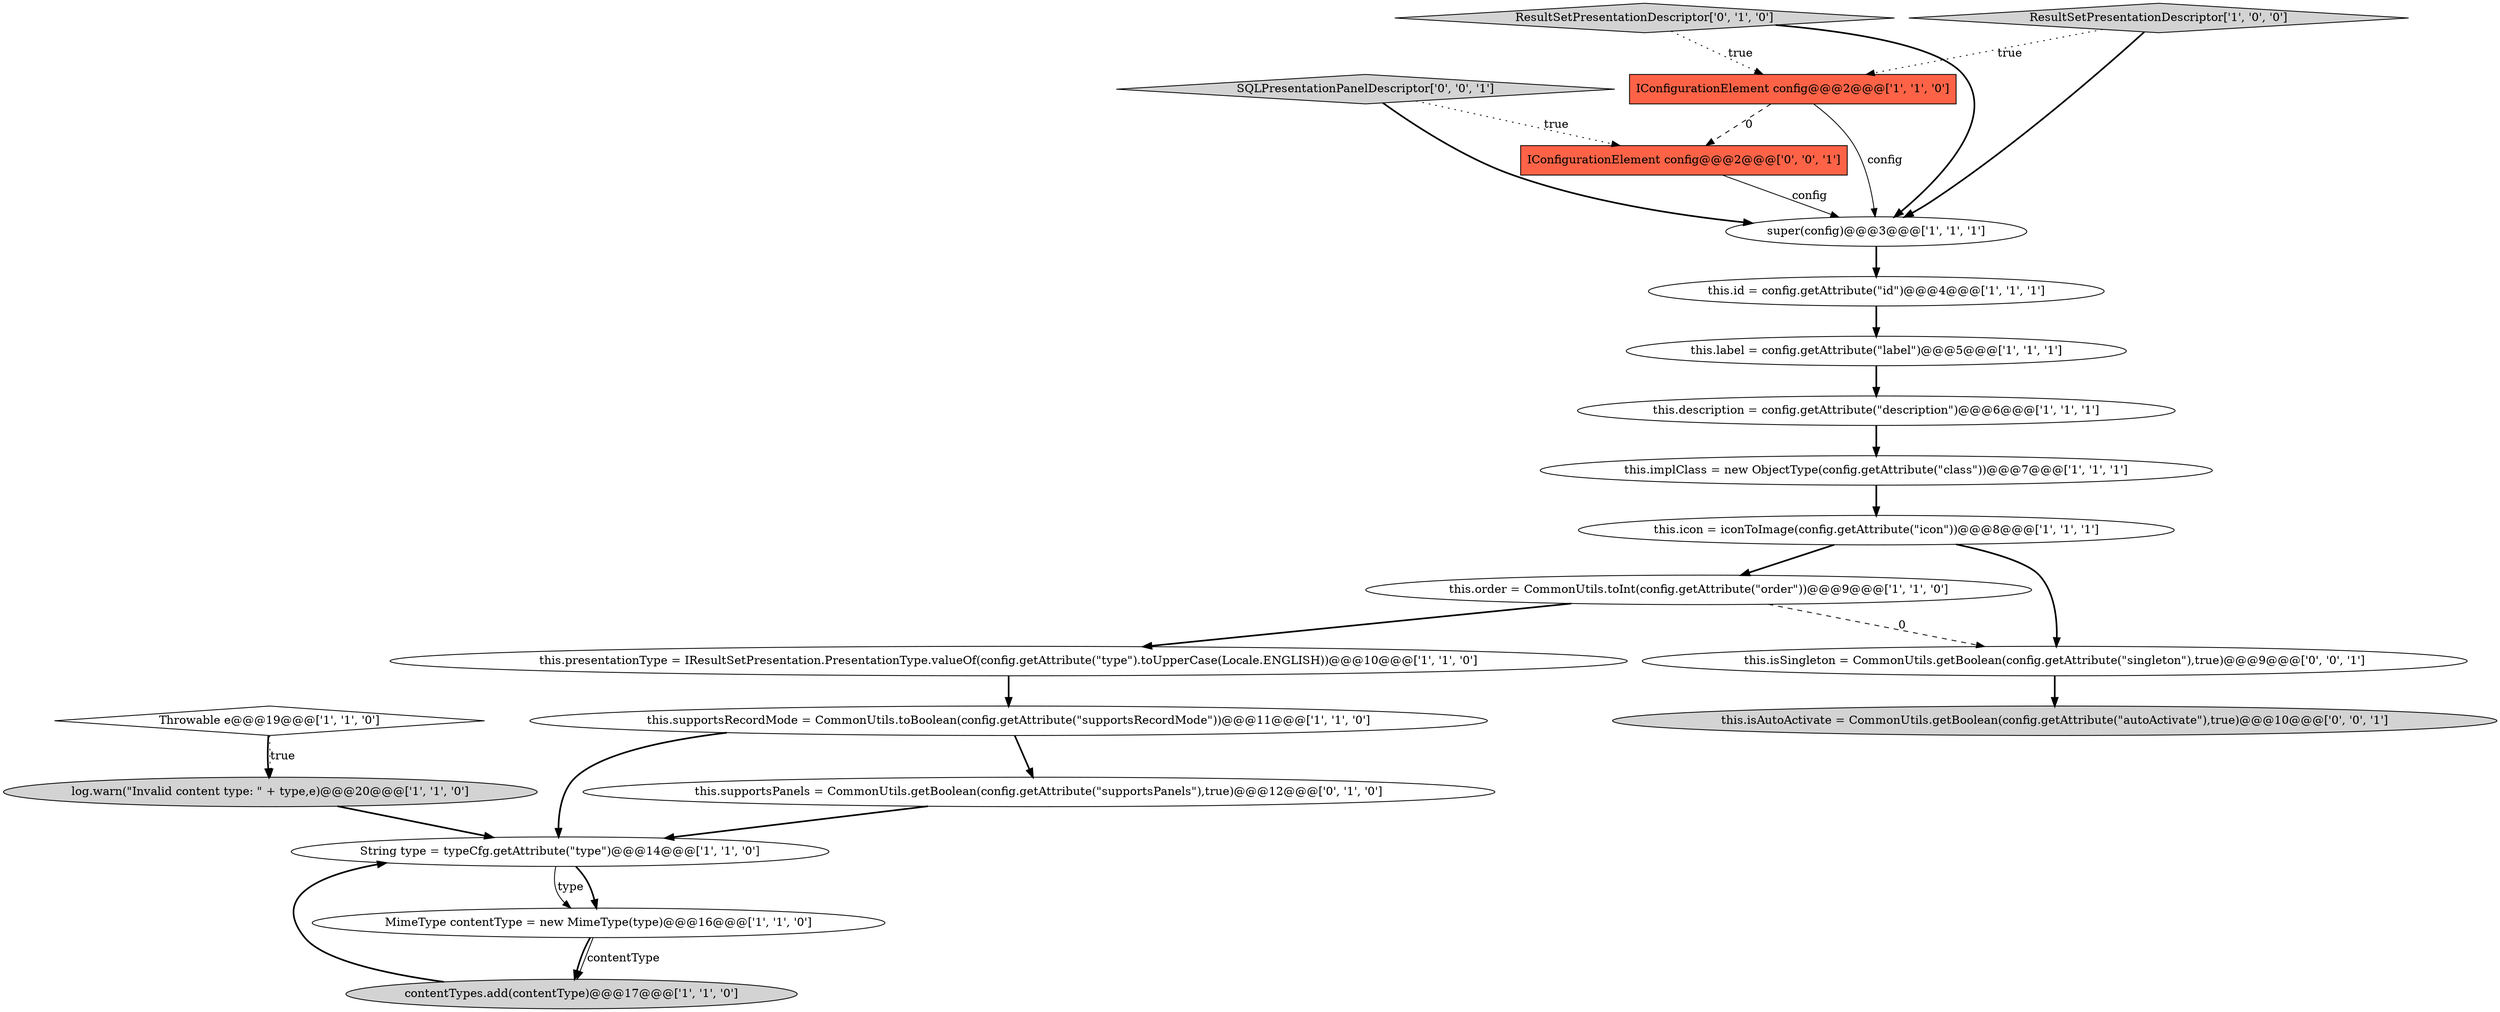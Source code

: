 digraph {
12 [style = filled, label = "this.label = config.getAttribute(\"label\")@@@5@@@['1', '1', '1']", fillcolor = white, shape = ellipse image = "AAA0AAABBB1BBB"];
11 [style = filled, label = "IConfigurationElement config@@@2@@@['1', '1', '0']", fillcolor = tomato, shape = box image = "AAA0AAABBB1BBB"];
21 [style = filled, label = "SQLPresentationPanelDescriptor['0', '0', '1']", fillcolor = lightgray, shape = diamond image = "AAA0AAABBB3BBB"];
15 [style = filled, label = "this.implClass = new ObjectType(config.getAttribute(\"class\"))@@@7@@@['1', '1', '1']", fillcolor = white, shape = ellipse image = "AAA0AAABBB1BBB"];
3 [style = filled, label = "log.warn(\"Invalid content type: \" + type,e)@@@20@@@['1', '1', '0']", fillcolor = lightgray, shape = ellipse image = "AAA0AAABBB1BBB"];
17 [style = filled, label = "ResultSetPresentationDescriptor['0', '1', '0']", fillcolor = lightgray, shape = diamond image = "AAA0AAABBB2BBB"];
10 [style = filled, label = "contentTypes.add(contentType)@@@17@@@['1', '1', '0']", fillcolor = lightgray, shape = ellipse image = "AAA0AAABBB1BBB"];
0 [style = filled, label = "ResultSetPresentationDescriptor['1', '0', '0']", fillcolor = lightgray, shape = diamond image = "AAA0AAABBB1BBB"];
2 [style = filled, label = "this.order = CommonUtils.toInt(config.getAttribute(\"order\"))@@@9@@@['1', '1', '0']", fillcolor = white, shape = ellipse image = "AAA0AAABBB1BBB"];
5 [style = filled, label = "super(config)@@@3@@@['1', '1', '1']", fillcolor = white, shape = ellipse image = "AAA0AAABBB1BBB"];
18 [style = filled, label = "IConfigurationElement config@@@2@@@['0', '0', '1']", fillcolor = tomato, shape = box image = "AAA0AAABBB3BBB"];
6 [style = filled, label = "this.supportsRecordMode = CommonUtils.toBoolean(config.getAttribute(\"supportsRecordMode\"))@@@11@@@['1', '1', '0']", fillcolor = white, shape = ellipse image = "AAA0AAABBB1BBB"];
9 [style = filled, label = "this.id = config.getAttribute(\"id\")@@@4@@@['1', '1', '1']", fillcolor = white, shape = ellipse image = "AAA0AAABBB1BBB"];
19 [style = filled, label = "this.isSingleton = CommonUtils.getBoolean(config.getAttribute(\"singleton\"),true)@@@9@@@['0', '0', '1']", fillcolor = white, shape = ellipse image = "AAA0AAABBB3BBB"];
4 [style = filled, label = "MimeType contentType = new MimeType(type)@@@16@@@['1', '1', '0']", fillcolor = white, shape = ellipse image = "AAA0AAABBB1BBB"];
1 [style = filled, label = "this.icon = iconToImage(config.getAttribute(\"icon\"))@@@8@@@['1', '1', '1']", fillcolor = white, shape = ellipse image = "AAA0AAABBB1BBB"];
20 [style = filled, label = "this.isAutoActivate = CommonUtils.getBoolean(config.getAttribute(\"autoActivate\"),true)@@@10@@@['0', '0', '1']", fillcolor = lightgray, shape = ellipse image = "AAA0AAABBB3BBB"];
13 [style = filled, label = "this.presentationType = IResultSetPresentation.PresentationType.valueOf(config.getAttribute(\"type\").toUpperCase(Locale.ENGLISH))@@@10@@@['1', '1', '0']", fillcolor = white, shape = ellipse image = "AAA0AAABBB1BBB"];
8 [style = filled, label = "String type = typeCfg.getAttribute(\"type\")@@@14@@@['1', '1', '0']", fillcolor = white, shape = ellipse image = "AAA0AAABBB1BBB"];
16 [style = filled, label = "this.supportsPanels = CommonUtils.getBoolean(config.getAttribute(\"supportsPanels\"),true)@@@12@@@['0', '1', '0']", fillcolor = white, shape = ellipse image = "AAA1AAABBB2BBB"];
7 [style = filled, label = "Throwable e@@@19@@@['1', '1', '0']", fillcolor = white, shape = diamond image = "AAA0AAABBB1BBB"];
14 [style = filled, label = "this.description = config.getAttribute(\"description\")@@@6@@@['1', '1', '1']", fillcolor = white, shape = ellipse image = "AAA0AAABBB1BBB"];
15->1 [style = bold, label=""];
18->5 [style = solid, label="config"];
8->4 [style = bold, label=""];
21->18 [style = dotted, label="true"];
2->13 [style = bold, label=""];
12->14 [style = bold, label=""];
19->20 [style = bold, label=""];
13->6 [style = bold, label=""];
16->8 [style = bold, label=""];
10->8 [style = bold, label=""];
5->9 [style = bold, label=""];
8->4 [style = solid, label="type"];
4->10 [style = solid, label="contentType"];
6->8 [style = bold, label=""];
11->5 [style = solid, label="config"];
7->3 [style = bold, label=""];
6->16 [style = bold, label=""];
2->19 [style = dashed, label="0"];
21->5 [style = bold, label=""];
3->8 [style = bold, label=""];
11->18 [style = dashed, label="0"];
0->11 [style = dotted, label="true"];
1->19 [style = bold, label=""];
4->10 [style = bold, label=""];
17->11 [style = dotted, label="true"];
0->5 [style = bold, label=""];
14->15 [style = bold, label=""];
1->2 [style = bold, label=""];
17->5 [style = bold, label=""];
7->3 [style = dotted, label="true"];
9->12 [style = bold, label=""];
}
